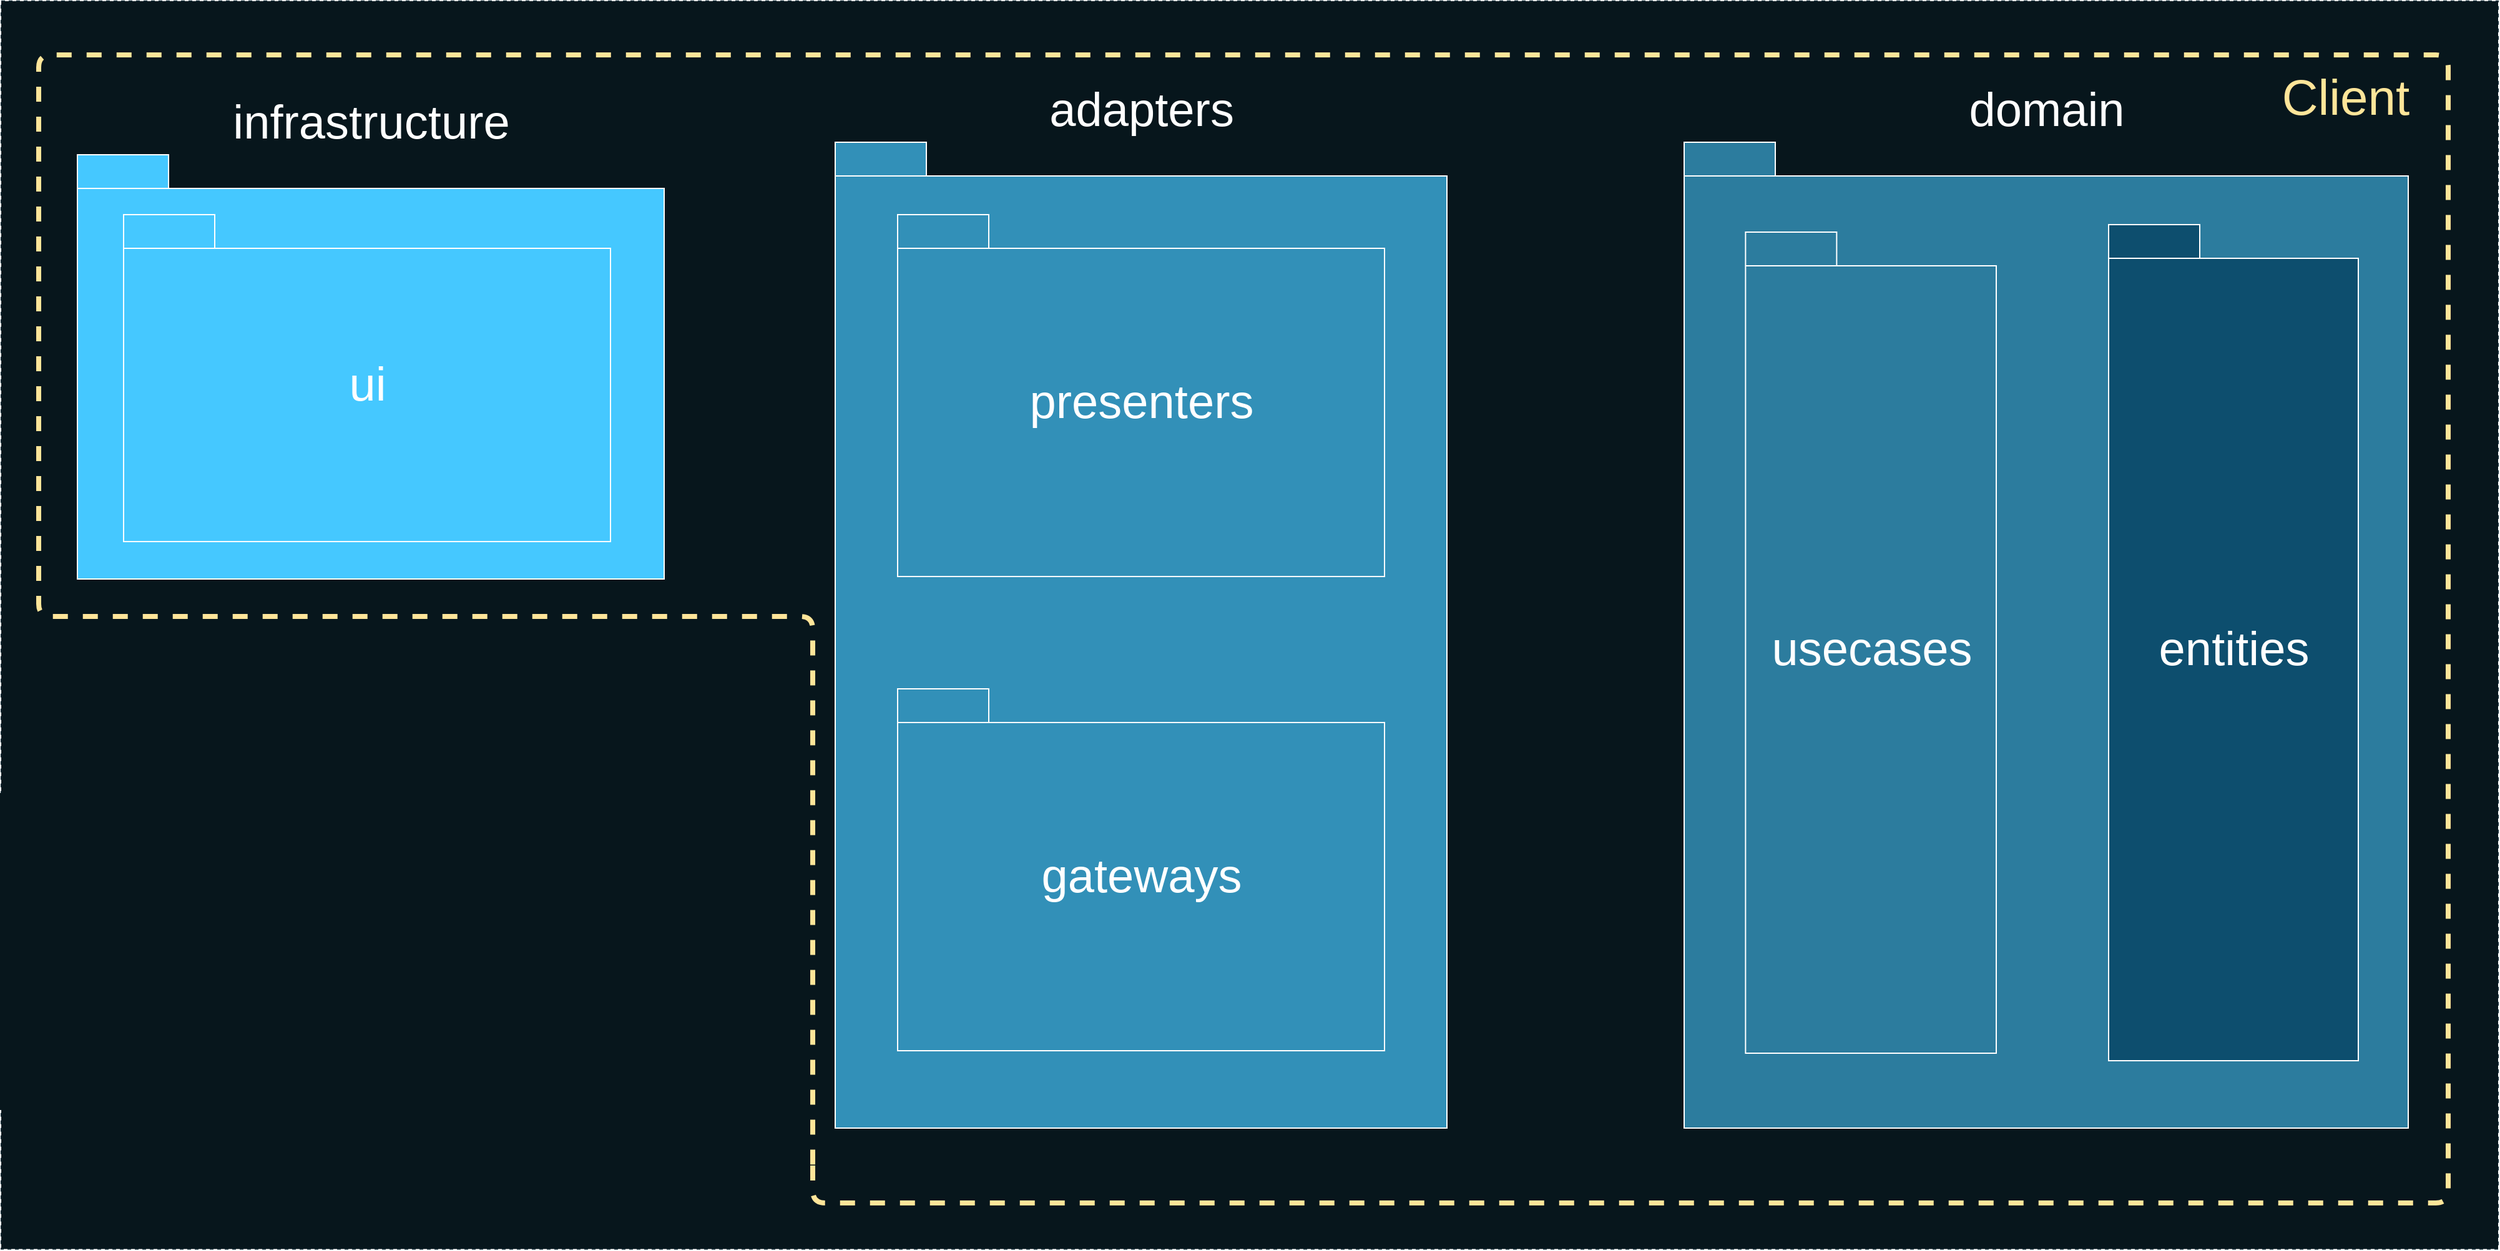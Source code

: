<mxfile version="13.2.4" type="device"><diagram name="Page-1" id="b5b7bab2-c9e2-2cf4-8b2a-24fd1a2a6d21"><mxGraphModel dx="4512" dy="2343" grid="1" gridSize="10" guides="1" tooltips="1" connect="1" arrows="1" fold="1" page="1" pageScale="1" pageWidth="827" pageHeight="1169" background="#ffffff" math="0" shadow="0"><root><mxCell id="0"/><mxCell id="1" parent="0"/><mxCell id="crDRbli0xWPwZ9U8P9Jx-28" value="" style="rounded=0;whiteSpace=wrap;html=1;fillColor=#07161C;fontSize=30;fontColor=#FFFFFF;strokeColor=#0C242E;dashed=1;" parent="1" vertex="1"><mxGeometry x="-2440" y="-503.12" width="2000" height="1000" as="geometry"/></mxCell><mxCell id="6-E99GKSpOQnA8yZQg4Z-1" value="&lt;font color=&quot;#ffffff&quot; style=&quot;font-size: 38px&quot;&gt;infrastructure&lt;/font&gt;" style="shape=folder;fontStyle=0;spacingTop=10;tabWidth=73;tabHeight=27;tabPosition=left;html=1;strokeColor=#FFFFFF;fillColor=#45C8FF;labelPosition=center;verticalLabelPosition=top;align=center;verticalAlign=bottom;" parent="1" vertex="1"><mxGeometry x="-2379" y="-380" width="470" height="340" as="geometry"/></mxCell><mxCell id="8zyGy8VB9TQblWdyx7Q0-1" value="&lt;font color=&quot;#ffffff&quot; style=&quot;font-size: 38px&quot;&gt;ui&lt;/font&gt;" style="shape=folder;fontStyle=0;spacingTop=10;tabWidth=73;tabHeight=27;tabPosition=left;html=1;strokeColor=#FFFFFF;fillColor=#45C8FF;" parent="1" vertex="1"><mxGeometry x="-2342" y="-332" width="390" height="262" as="geometry"/></mxCell><mxCell id="8zyGy8VB9TQblWdyx7Q0-6" value="" style="group" parent="1" vertex="1" connectable="0"><mxGeometry x="-1772" y="-390" width="490" height="790" as="geometry"/></mxCell><mxCell id="8zyGy8VB9TQblWdyx7Q0-3" value="&lt;font color=&quot;#ffffff&quot; style=&quot;font-size: 38px&quot;&gt;adapters&lt;/font&gt;" style="shape=folder;fontStyle=0;spacingTop=10;tabWidth=73;tabHeight=27;tabPosition=left;html=1;strokeColor=#FFFFFF;fillColor=#3290B8;labelPosition=center;verticalLabelPosition=top;align=center;verticalAlign=bottom;" parent="8zyGy8VB9TQblWdyx7Q0-6" vertex="1"><mxGeometry width="490" height="790" as="geometry"/></mxCell><mxCell id="8zyGy8VB9TQblWdyx7Q0-4" value="&lt;font color=&quot;#ffffff&quot; style=&quot;font-size: 38px&quot;&gt;presenters&lt;/font&gt;" style="shape=folder;fontStyle=0;spacingTop=10;tabWidth=73;tabHeight=27;tabPosition=left;html=1;strokeColor=#FFFFFF;fillColor=#3290B8;" parent="8zyGy8VB9TQblWdyx7Q0-6" vertex="1"><mxGeometry x="50" y="58" width="390" height="290" as="geometry"/></mxCell><mxCell id="8zyGy8VB9TQblWdyx7Q0-5" value="&lt;font color=&quot;#ffffff&quot; style=&quot;font-size: 38px&quot;&gt;gateways&lt;/font&gt;" style="shape=folder;fontStyle=0;spacingTop=10;tabWidth=73;tabHeight=27;tabPosition=left;html=1;strokeColor=#FFFFFF;fillColor=#3290B8;" parent="8zyGy8VB9TQblWdyx7Q0-6" vertex="1"><mxGeometry x="50" y="438" width="390" height="290" as="geometry"/></mxCell><mxCell id="8zyGy8VB9TQblWdyx7Q0-7" value="" style="group" parent="1" vertex="1" connectable="0"><mxGeometry x="-1092" y="-390" width="580" height="790" as="geometry"/></mxCell><mxCell id="8zyGy8VB9TQblWdyx7Q0-8" value="&lt;font color=&quot;#ffffff&quot; style=&quot;font-size: 38px&quot;&gt;domain&lt;/font&gt;" style="shape=folder;fontStyle=0;spacingTop=10;tabWidth=73;tabHeight=27;tabPosition=left;html=1;strokeColor=#FFFFFF;fillColor=#2C7C9E;labelPosition=center;verticalLabelPosition=top;align=center;verticalAlign=bottom;" parent="8zyGy8VB9TQblWdyx7Q0-7" vertex="1"><mxGeometry width="580" height="790" as="geometry"/></mxCell><mxCell id="8zyGy8VB9TQblWdyx7Q0-9" value="&lt;font color=&quot;#ffffff&quot; style=&quot;font-size: 38px&quot;&gt;entities&lt;/font&gt;" style="shape=folder;fontStyle=0;spacingTop=10;tabWidth=73;tabHeight=27;tabPosition=left;html=1;strokeColor=#FFFFFF;fillColor=#0D4E6E;" parent="8zyGy8VB9TQblWdyx7Q0-7" vertex="1"><mxGeometry x="340" y="66" width="200" height="670" as="geometry"/></mxCell><mxCell id="8zyGy8VB9TQblWdyx7Q0-10" value="&lt;font color=&quot;#ffffff&quot; style=&quot;font-size: 38px&quot;&gt;usecases&lt;/font&gt;" style="shape=folder;fontStyle=0;spacingTop=10;tabWidth=73;tabHeight=27;tabPosition=left;html=1;strokeColor=#FFFFFF;fillColor=#2C7C9E;" parent="8zyGy8VB9TQblWdyx7Q0-7" vertex="1"><mxGeometry x="49.18" y="72" width="200.82" height="658" as="geometry"/></mxCell><mxCell id="-ZK9tRyUhyqEi0kS3ceq-2" value="" style="group" parent="1" vertex="1" connectable="0"><mxGeometry x="-2390" y="-460" width="1934" height="890" as="geometry"/></mxCell><mxCell id="-ZK9tRyUhyqEi0kS3ceq-12" value="" style="group" parent="-ZK9tRyUhyqEi0kS3ceq-2" vertex="1" connectable="0"><mxGeometry x="10" width="1924" height="890" as="geometry"/></mxCell><mxCell id="-ZK9tRyUhyqEi0kS3ceq-4" value="&lt;font color=&quot;#ffe599&quot;&gt;Client&lt;/font&gt;" style="text;html=1;strokeColor=none;fillColor=none;align=center;verticalAlign=middle;whiteSpace=wrap;rounded=0;fontColor=#3CBBED;fontSize=40;" parent="-ZK9tRyUhyqEi0kS3ceq-12" vertex="1"><mxGeometry x="1712" y="3" width="212" height="60" as="geometry"/></mxCell><mxCell id="-ZK9tRyUhyqEi0kS3ceq-3" value="" style="edgeStyle=segmentEdgeStyle;endArrow=none;html=1;strokeColor=#FFE599;strokeWidth=4;endFill=0;dashed=1;" parent="-ZK9tRyUhyqEi0kS3ceq-12" edge="1"><mxGeometry width="50" height="50" relative="1" as="geometry"><mxPoint x="590" y="890" as="sourcePoint"/><mxPoint x="590" y="890" as="targetPoint"/><Array as="points"><mxPoint x="590" y="890"/><mxPoint x="590" y="920"/><mxPoint x="1900" y="920"/><mxPoint x="1900"/><mxPoint x="-30"/><mxPoint x="-30" y="450"/><mxPoint x="590" y="450"/><mxPoint x="590" y="890"/></Array></mxGeometry></mxCell></root></mxGraphModel></diagram></mxfile>